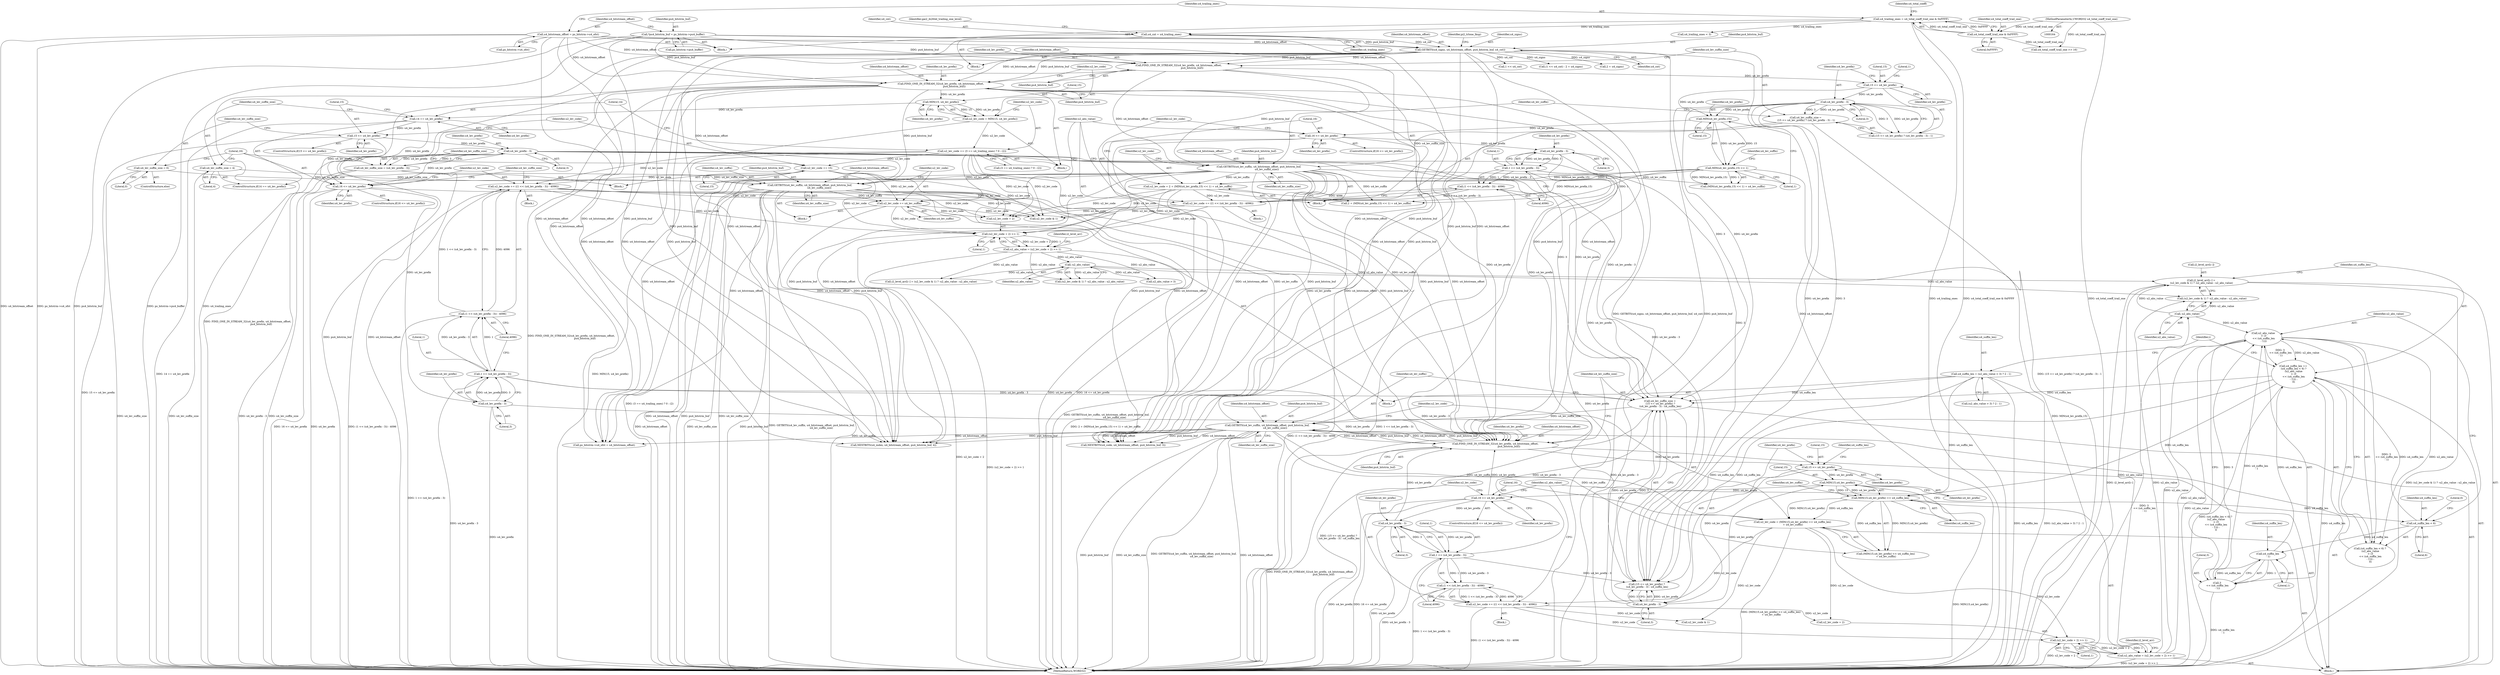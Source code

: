 digraph "0_Android_c57fc3703ae2e0d41b1f6580c50015937f2d23c1@array" {
"1000485" [label="(Call,i2_level_arr[i--] =\n (u2_lev_code & 1) ? -u2_abs_value : u2_abs_value)"];
"1000494" [label="(Call,-u2_abs_value)"];
"1000478" [label="(Call,u2_abs_value = (u2_lev_code + 2) >> 1)"];
"1000480" [label="(Call,(u2_lev_code + 2) >> 1)"];
"1000469" [label="(Call,u2_lev_code += ((1 << (u4_lev_prefix - 3)) - 4096))"];
"1000471" [label="(Call,(1 << (u4_lev_prefix - 3)) - 4096)"];
"1000472" [label="(Call,1 << (u4_lev_prefix - 3))"];
"1000474" [label="(Call,u4_lev_prefix - 3)"];
"1000465" [label="(Call,16 <= u4_lev_prefix)"];
"1000459" [label="(Call,MIN(15,u4_lev_prefix))"];
"1000446" [label="(Call,u4_lev_prefix - 3)"];
"1000443" [label="(Call,15 <= u4_lev_prefix)"];
"1000436" [label="(Call,FIND_ONE_IN_STREAM_32(u4_lev_prefix, u4_bitstream_offset,\n                                  pu4_bitstrm_buf))"];
"1000331" [label="(Call,u4_lev_prefix - 3)"];
"1000322" [label="(Call,16 <= u4_lev_prefix)"];
"1000316" [label="(Call,MIN(u4_lev_prefix,15))"];
"1000301" [label="(Call,u4_lev_prefix - 3)"];
"1000298" [label="(Call,15 <= u4_lev_prefix)"];
"1000291" [label="(Call,FIND_ONE_IN_STREAM_32(u4_lev_prefix, u4_bitstream_offset,\n                                  pu4_bitstrm_buf))"];
"1000178" [label="(Call,u4_bitstream_offset = ps_bitstrm->u4_ofst)"];
"1000248" [label="(Call,GETBITS(u4_signs, u4_bitstream_offset, pu4_bitstrm_buf, u4_cnt))"];
"1000172" [label="(Call,*pu4_bitstrm_buf = ps_bitstrm->pu4_buffer)"];
"1000243" [label="(Call,u4_cnt = u4_trailing_ones)"];
"1000184" [label="(Call,u4_trailing_ones = u4_total_coeff_trail_one & 0xFFFF)"];
"1000186" [label="(Call,u4_total_coeff_trail_one & 0xFFFF)"];
"1000166" [label="(MethodParameterIn,UWORD32 u4_total_coeff_trail_one)"];
"1000389" [label="(Call,u4_lev_prefix - 3)"];
"1000380" [label="(Call,16 <= u4_lev_prefix)"];
"1000363" [label="(Call,15 <= u4_lev_prefix)"];
"1000355" [label="(Call,14 == u4_lev_prefix)"];
"1000343" [label="(Call,MIN(15, u4_lev_prefix))"];
"1000337" [label="(Call,FIND_ONE_IN_STREAM_32(u4_lev_prefix, u4_bitstream_offset,\n                                  pu4_bitstrm_buf))"];
"1000372" [label="(Call,u4_lev_prefix - 3)"];
"1000396" [label="(Call,GETBITS(u4_lev_suffix, u4_bitstream_offset, pu4_bitstrm_buf,\n                        u4_lev_suffix_size))"];
"1000376" [label="(Call,u4_lev_suffix_size = 0)"];
"1000370" [label="(Call,u4_lev_suffix_size = (u4_lev_prefix - 3))"];
"1000358" [label="(Call,u4_lev_suffix_size = 4)"];
"1000305" [label="(Call,GETBITS(u4_lev_suffix, u4_bitstream_offset, pu4_bitstrm_buf,\n                    u4_lev_suffix_size))"];
"1000295" [label="(Call,u4_lev_suffix_size =\n (15 <= u4_lev_prefix) ? (u4_lev_prefix - 3) : 1)"];
"1000450" [label="(Call,GETBITS(u4_lev_suffix, u4_bitstream_offset, pu4_bitstrm_buf,\n                    u4_lev_suffix_size))"];
"1000440" [label="(Call,u4_lev_suffix_size =\n (15 <= u4_lev_prefix) ?\n (u4_lev_prefix - 3) : u4_suffix_len)"];
"1000329" [label="(Call,1 << (u4_lev_prefix - 3))"];
"1000387" [label="(Call,1 << (u4_lev_prefix - 3))"];
"1000497" [label="(Call,u4_suffix_len +=\n (u4_suffix_len < 6) ?\n (u2_abs_value\n > (3\n << (u4_suffix_len\n - 1))) :\n 0)"];
"1000503" [label="(Call,u2_abs_value\n > (3\n << (u4_suffix_len\n - 1)))"];
"1000505" [label="(Call,3\n << (u4_suffix_len\n - 1))"];
"1000507" [label="(Call,u4_suffix_len\n - 1)"];
"1000500" [label="(Call,u4_suffix_len < 6)"];
"1000458" [label="(Call,MIN(15,u4_lev_prefix) << u4_suffix_len)"];
"1000423" [label="(Call,u4_suffix_len = (u2_abs_value > 3) ? 2 : 1)"];
"1000455" [label="(Call,u2_lev_code = (MIN(15,u4_lev_prefix) << u4_suffix_len)\n + u4_lev_suffix)"];
"1000420" [label="(Call,-u2_abs_value)"];
"1000404" [label="(Call,u2_abs_value = (u2_lev_code + 2) >> 1)"];
"1000406" [label="(Call,(u2_lev_code + 2) >> 1)"];
"1000367" [label="(Call,u2_lev_code += 15)"];
"1000346" [label="(Call,u2_lev_code += (3 == u4_trailing_ones) ? 0 : (2))"];
"1000341" [label="(Call,u2_lev_code = MIN(15, u4_lev_prefix))"];
"1000326" [label="(Call,u2_lev_code += ((1 << (u4_lev_prefix - 3)) - 4096))"];
"1000328" [label="(Call,(1 << (u4_lev_prefix - 3)) - 4096)"];
"1000310" [label="(Call,u2_lev_code = 2 + (MIN(u4_lev_prefix,15) << 1) + u4_lev_suffix)"];
"1000315" [label="(Call,MIN(u4_lev_prefix,15) << 1)"];
"1000384" [label="(Call,u2_lev_code += ((1 << (u4_lev_prefix - 3)) - 4096))"];
"1000386" [label="(Call,(1 << (u4_lev_prefix - 3)) - 4096)"];
"1000401" [label="(Call,u2_lev_code += u4_lev_suffix)"];
"1000396" [label="(Call,GETBITS(u4_lev_suffix, u4_bitstream_offset, pu4_bitstrm_buf,\n                        u4_lev_suffix_size))"];
"1000465" [label="(Call,16 <= u4_lev_prefix)"];
"1000484" [label="(Literal,1)"];
"1000244" [label="(Identifier,u4_cnt)"];
"1000246" [label="(Identifier,gai2_ih264d_trailing_one_level)"];
"1000249" [label="(Identifier,u4_signs)"];
"1000296" [label="(Identifier,u4_lev_suffix_size)"];
"1000381" [label="(Literal,16)"];
"1000180" [label="(Call,ps_bitstrm->u4_ofst)"];
"1000449" [label="(Identifier,u4_suffix_len)"];
"1000354" [label="(ControlStructure,if(14 == u4_lev_prefix))"];
"1000334" [label="(Literal,4096)"];
"1000363" [label="(Call,15 <= u4_lev_prefix)"];
"1000468" [label="(Block,)"];
"1000452" [label="(Identifier,u4_bitstream_offset)"];
"1000314" [label="(Call,(MIN(u4_lev_prefix,15) << 1) + u4_lev_suffix)"];
"1000330" [label="(Literal,1)"];
"1000462" [label="(Identifier,u4_suffix_len)"];
"1000251" [label="(Identifier,pu4_bitstrm_buf)"];
"1000386" [label="(Call,(1 << (u4_lev_prefix - 3)) - 4096)"];
"1000472" [label="(Call,1 << (u4_lev_prefix - 3))"];
"1000300" [label="(Identifier,u4_lev_prefix)"];
"1000456" [label="(Identifier,u2_lev_code)"];
"1000447" [label="(Identifier,u4_lev_prefix)"];
"1000497" [label="(Call,u4_suffix_len +=\n (u4_suffix_len < 6) ?\n (u2_abs_value\n > (3\n << (u4_suffix_len\n - 1))) :\n 0)"];
"1000258" [label="(Call,1 << u4_cnt)"];
"1000478" [label="(Call,u2_abs_value = (u2_lev_code + 2) >> 1)"];
"1000317" [label="(Identifier,u4_lev_prefix)"];
"1000411" [label="(Call,i2_level_arr[i--] = (u2_lev_code & 1) ? -u2_abs_value : u2_abs_value)"];
"1000192" [label="(Call,u4_total_coeff_trail_one >> 16)"];
"1000257" [label="(Call,(1 << u4_cnt) - 2 + u4_signs)"];
"1000370" [label="(Call,u4_lev_suffix_size = (u4_lev_prefix - 3))"];
"1000471" [label="(Call,(1 << (u4_lev_prefix - 3)) - 4096)"];
"1000331" [label="(Call,u4_lev_prefix - 3)"];
"1000439" [label="(Identifier,pu4_bitstrm_buf)"];
"1000458" [label="(Call,MIN(15,u4_lev_prefix) << u4_suffix_len)"];
"1000378" [label="(Literal,0)"];
"1000297" [label="(Call,(15 <= u4_lev_prefix) ? (u4_lev_prefix - 3) : 1)"];
"1000394" [label="(Identifier,u4_lev_suffix_size)"];
"1000413" [label="(Identifier,i2_level_arr)"];
"1000340" [label="(Identifier,pu4_bitstrm_buf)"];
"1000342" [label="(Identifier,u2_lev_code)"];
"1000486" [label="(Call,i2_level_arr[i--])"];
"1000379" [label="(ControlStructure,if(16 <= u4_lev_prefix))"];
"1000364" [label="(Literal,15)"];
"1000345" [label="(Identifier,u4_lev_prefix)"];
"1000368" [label="(Identifier,u2_lev_code)"];
"1000318" [label="(Literal,15)"];
"1000328" [label="(Call,(1 << (u4_lev_prefix - 3)) - 4096)"];
"1000392" [label="(Literal,4096)"];
"1000166" [label="(MethodParameterIn,UWORD32 u4_total_coeff_trail_one)"];
"1000455" [label="(Call,u2_lev_code = (MIN(15,u4_lev_prefix) << u4_suffix_len)\n + u4_lev_suffix)"];
"1000302" [label="(Identifier,u4_lev_prefix)"];
"1000477" [label="(Literal,4096)"];
"1000502" [label="(Literal,6)"];
"1000385" [label="(Identifier,u2_lev_code)"];
"1000400" [label="(Identifier,u4_lev_suffix_size)"];
"1000424" [label="(Identifier,u4_suffix_len)"];
"1000391" [label="(Literal,3)"];
"1000344" [label="(Literal,15)"];
"1000320" [label="(Identifier,u4_lev_suffix)"];
"1000445" [label="(Identifier,u4_lev_prefix)"];
"1000510" [label="(Literal,0)"];
"1000417" [label="(Call,u2_lev_code & 1)"];
"1000405" [label="(Identifier,u2_abs_value)"];
"1000375" [label="(ControlStructure,else)"];
"1000261" [label="(Call,2 + u4_signs)"];
"1000325" [label="(Block,)"];
"1000312" [label="(Call,2 + (MIN(u4_lev_prefix,15) << 1) + u4_lev_suffix)"];
"1000346" [label="(Call,u2_lev_code += (3 == u4_trailing_ones) ? 0 : (2))"];
"1000491" [label="(Call,u2_lev_code & 1)"];
"1000520" [label="(Call,NEXTBITS(u4_index, u4_bitstream_offset, pu4_bitstrm_buf, 4))"];
"1000500" [label="(Call,u4_suffix_len < 6)"];
"1000469" [label="(Call,u2_lev_code += ((1 << (u4_lev_prefix - 3)) - 4096))"];
"1000240" [label="(Block,)"];
"1000185" [label="(Identifier,u4_trailing_ones)"];
"1000475" [label="(Identifier,u4_lev_prefix)"];
"1000252" [label="(Identifier,u4_cnt)"];
"1000442" [label="(Call,(15 <= u4_lev_prefix) ?\n (u4_lev_prefix - 3) : u4_suffix_len)"];
"1000366" [label="(Block,)"];
"1000298" [label="(Call,15 <= u4_lev_prefix)"];
"1000376" [label="(Call,u4_lev_suffix_size = 0)"];
"1000470" [label="(Identifier,u2_lev_code)"];
"1000305" [label="(Call,GETBITS(u4_lev_suffix, u4_bitstream_offset, pu4_bitstrm_buf,\n                    u4_lev_suffix_size))"];
"1000473" [label="(Literal,1)"];
"1000450" [label="(Call,GETBITS(u4_lev_suffix, u4_bitstream_offset, pu4_bitstrm_buf,\n                    u4_lev_suffix_size))"];
"1000324" [label="(Identifier,u4_lev_prefix)"];
"1000582" [label="(Call,NEXTBITS(u4_code, u4_bitstream_offset, pu4_bitstrm_buf, 3))"];
"1000303" [label="(Literal,3)"];
"1000341" [label="(Call,u2_lev_code = MIN(15, u4_lev_prefix))"];
"1000463" [label="(Identifier,u4_lev_suffix)"];
"1000295" [label="(Call,u4_lev_suffix_size =\n (15 <= u4_lev_prefix) ? (u4_lev_prefix - 3) : 1)"];
"1000191" [label="(Identifier,u4_total_coeff)"];
"1000474" [label="(Call,u4_lev_prefix - 3)"];
"1000460" [label="(Literal,15)"];
"1000188" [label="(Literal,0xFFFF)"];
"1000279" [label="(Block,)"];
"1000250" [label="(Identifier,u4_bitstream_offset)"];
"1000459" [label="(Call,MIN(15,u4_lev_prefix))"];
"1000499" [label="(Call,(u4_suffix_len < 6) ?\n (u2_abs_value\n > (3\n << (u4_suffix_len\n - 1))) :\n 0)"];
"1000507" [label="(Call,u4_suffix_len\n - 1)"];
"1000501" [label="(Identifier,u4_suffix_len)"];
"1000682" [label="(Call,ps_bitstrm->u4_ofst = u4_bitstream_offset)"];
"1000416" [label="(Call,(u2_lev_code & 1) ? -u2_abs_value : u2_abs_value)"];
"1000503" [label="(Call,u2_abs_value\n > (3\n << (u4_suffix_len\n - 1)))"];
"1000426" [label="(Call,u2_abs_value > 3)"];
"1000337" [label="(Call,FIND_ONE_IN_STREAM_32(u4_lev_prefix, u4_bitstream_offset,\n                                  pu4_bitstrm_buf))"];
"1000327" [label="(Identifier,u2_lev_code)"];
"1000438" [label="(Identifier,u4_bitstream_offset)"];
"1000365" [label="(Identifier,u4_lev_prefix)"];
"1000336" [label="(Block,)"];
"1000362" [label="(ControlStructure,if(15 <= u4_lev_prefix))"];
"1000373" [label="(Identifier,u4_lev_prefix)"];
"1000457" [label="(Call,(MIN(15,u4_lev_prefix) << u4_suffix_len)\n + u4_lev_suffix)"];
"1000323" [label="(Literal,16)"];
"1000315" [label="(Call,MIN(u4_lev_prefix,15) << 1)"];
"1000443" [label="(Call,15 <= u4_lev_prefix)"];
"1000504" [label="(Identifier,u2_abs_value)"];
"1000387" [label="(Call,1 << (u4_lev_prefix - 3))"];
"1000173" [label="(Identifier,pu4_bitstrm_buf)"];
"1000466" [label="(Literal,16)"];
"1000395" [label="(Block,)"];
"1000374" [label="(Literal,3)"];
"1000308" [label="(Identifier,pu4_bitstrm_buf)"];
"1000464" [label="(ControlStructure,if(16 <= u4_lev_prefix))"];
"1000421" [label="(Identifier,u2_abs_value)"];
"1000254" [label="(Identifier,pi2_trlone_lkup)"];
"1000311" [label="(Identifier,u2_lev_code)"];
"1000397" [label="(Identifier,u4_lev_suffix)"];
"1000347" [label="(Identifier,u2_lev_code)"];
"1000383" [label="(Block,)"];
"1000357" [label="(Identifier,u4_lev_prefix)"];
"1000356" [label="(Literal,14)"];
"1000310" [label="(Call,u2_lev_code = 2 + (MIN(u4_lev_prefix,15) << 1) + u4_lev_suffix)"];
"1000382" [label="(Identifier,u4_lev_prefix)"];
"1000494" [label="(Call,-u2_abs_value)"];
"1000498" [label="(Identifier,u4_suffix_len)"];
"1000495" [label="(Identifier,u2_abs_value)"];
"1000287" [label="(Call,u4_trailing_ones < 3)"];
"1000309" [label="(Identifier,u4_lev_suffix_size)"];
"1000339" [label="(Identifier,u4_bitstream_offset)"];
"1000425" [label="(Call,(u2_abs_value > 3) ? 2 : 1)"];
"1000371" [label="(Identifier,u4_lev_suffix_size)"];
"1000407" [label="(Call,u2_lev_code + 2)"];
"1000367" [label="(Call,u2_lev_code += 15)"];
"1000187" [label="(Identifier,u4_total_coeff_trail_one)"];
"1000326" [label="(Call,u2_lev_code += ((1 << (u4_lev_prefix - 3)) - 4096))"];
"1000479" [label="(Identifier,u2_abs_value)"];
"1000433" [label="(Identifier,i)"];
"1000333" [label="(Literal,3)"];
"1000304" [label="(Literal,1)"];
"1000437" [label="(Identifier,u4_lev_prefix)"];
"1000329" [label="(Call,1 << (u4_lev_prefix - 3))"];
"1000248" [label="(Call,GETBITS(u4_signs, u4_bitstream_offset, pu4_bitstrm_buf, u4_cnt))"];
"1000360" [label="(Literal,4)"];
"1000509" [label="(Literal,1)"];
"1000307" [label="(Identifier,u4_bitstream_offset)"];
"1000390" [label="(Identifier,u4_lev_prefix)"];
"1000487" [label="(Identifier,i2_level_arr)"];
"1000403" [label="(Identifier,u4_lev_suffix)"];
"1000380" [label="(Call,16 <= u4_lev_prefix)"];
"1000454" [label="(Identifier,u4_lev_suffix_size)"];
"1000243" [label="(Call,u4_cnt = u4_trailing_ones)"];
"1000338" [label="(Identifier,u4_lev_prefix)"];
"1000476" [label="(Literal,3)"];
"1000490" [label="(Call,(u2_lev_code & 1) ? -u2_abs_value : u2_abs_value)"];
"1000299" [label="(Literal,15)"];
"1000291" [label="(Call,FIND_ONE_IN_STREAM_32(u4_lev_prefix, u4_bitstream_offset,\n                                  pu4_bitstrm_buf))"];
"1000451" [label="(Identifier,u4_lev_suffix)"];
"1000506" [label="(Literal,3)"];
"1000399" [label="(Identifier,pu4_bitstrm_buf)"];
"1000446" [label="(Call,u4_lev_prefix - 3)"];
"1000372" [label="(Call,u4_lev_prefix - 3)"];
"1000480" [label="(Call,(u2_lev_code + 2) >> 1)"];
"1000384" [label="(Call,u2_lev_code += ((1 << (u4_lev_prefix - 3)) - 4096))"];
"1000369" [label="(Literal,15)"];
"1000321" [label="(ControlStructure,if(16 <= u4_lev_prefix))"];
"1000404" [label="(Call,u2_abs_value = (u2_lev_code + 2) >> 1)"];
"1000294" [label="(Identifier,pu4_bitstrm_buf)"];
"1000168" [label="(Block,)"];
"1000316" [label="(Call,MIN(u4_lev_prefix,15))"];
"1000348" [label="(Call,(3 == u4_trailing_ones) ? 0 : (2))"];
"1000436" [label="(Call,FIND_ONE_IN_STREAM_32(u4_lev_prefix, u4_bitstream_offset,\n                                  pu4_bitstrm_buf))"];
"1000186" [label="(Call,u4_total_coeff_trail_one & 0xFFFF)"];
"1000319" [label="(Literal,1)"];
"1000332" [label="(Identifier,u4_lev_prefix)"];
"1000359" [label="(Identifier,u4_lev_suffix_size)"];
"1000301" [label="(Call,u4_lev_prefix - 3)"];
"1000508" [label="(Identifier,u4_suffix_len)"];
"1000440" [label="(Call,u4_lev_suffix_size =\n (15 <= u4_lev_prefix) ?\n (u4_lev_prefix - 3) : u4_suffix_len)"];
"1000467" [label="(Identifier,u4_lev_prefix)"];
"1000358" [label="(Call,u4_lev_suffix_size = 4)"];
"1000174" [label="(Call,ps_bitstrm->pu4_buffer)"];
"1000355" [label="(Call,14 == u4_lev_prefix)"];
"1000377" [label="(Identifier,u4_lev_suffix_size)"];
"1000406" [label="(Call,(u2_lev_code + 2) >> 1)"];
"1000290" [label="(Block,)"];
"1000485" [label="(Call,i2_level_arr[i--] =\n (u2_lev_code & 1) ? -u2_abs_value : u2_abs_value)"];
"1000401" [label="(Call,u2_lev_code += u4_lev_suffix)"];
"1000184" [label="(Call,u4_trailing_ones = u4_total_coeff_trail_one & 0xFFFF)"];
"1000689" [label="(MethodReturn,WORD32)"];
"1000448" [label="(Literal,3)"];
"1000423" [label="(Call,u4_suffix_len = (u2_abs_value > 3) ? 2 : 1)"];
"1000292" [label="(Identifier,u4_lev_prefix)"];
"1000398" [label="(Identifier,u4_bitstream_offset)"];
"1000178" [label="(Call,u4_bitstream_offset = ps_bitstrm->u4_ofst)"];
"1000306" [label="(Identifier,u4_lev_suffix)"];
"1000461" [label="(Identifier,u4_lev_prefix)"];
"1000420" [label="(Call,-u2_abs_value)"];
"1000453" [label="(Identifier,pu4_bitstrm_buf)"];
"1000322" [label="(Call,16 <= u4_lev_prefix)"];
"1000505" [label="(Call,3\n << (u4_suffix_len\n - 1))"];
"1000444" [label="(Literal,15)"];
"1000388" [label="(Literal,1)"];
"1000410" [label="(Literal,1)"];
"1000389" [label="(Call,u4_lev_prefix - 3)"];
"1000245" [label="(Identifier,u4_trailing_ones)"];
"1000343" [label="(Call,MIN(15, u4_lev_prefix))"];
"1000402" [label="(Identifier,u2_lev_code)"];
"1000435" [label="(Block,)"];
"1000179" [label="(Identifier,u4_bitstream_offset)"];
"1000481" [label="(Call,u2_lev_code + 2)"];
"1000172" [label="(Call,*pu4_bitstrm_buf = ps_bitstrm->pu4_buffer)"];
"1000293" [label="(Identifier,u4_bitstream_offset)"];
"1000441" [label="(Identifier,u4_lev_suffix_size)"];
"1000485" -> "1000435"  [label="AST: "];
"1000485" -> "1000490"  [label="CFG: "];
"1000486" -> "1000485"  [label="AST: "];
"1000490" -> "1000485"  [label="AST: "];
"1000498" -> "1000485"  [label="CFG: "];
"1000485" -> "1000689"  [label="DDG: i2_level_arr[i--]"];
"1000485" -> "1000689"  [label="DDG: (u2_lev_code & 1) ? -u2_abs_value : u2_abs_value"];
"1000494" -> "1000485"  [label="DDG: u2_abs_value"];
"1000420" -> "1000485"  [label="DDG: u2_abs_value"];
"1000478" -> "1000485"  [label="DDG: u2_abs_value"];
"1000494" -> "1000490"  [label="AST: "];
"1000494" -> "1000495"  [label="CFG: "];
"1000495" -> "1000494"  [label="AST: "];
"1000490" -> "1000494"  [label="CFG: "];
"1000494" -> "1000490"  [label="DDG: u2_abs_value"];
"1000478" -> "1000494"  [label="DDG: u2_abs_value"];
"1000494" -> "1000503"  [label="DDG: u2_abs_value"];
"1000478" -> "1000435"  [label="AST: "];
"1000478" -> "1000480"  [label="CFG: "];
"1000479" -> "1000478"  [label="AST: "];
"1000480" -> "1000478"  [label="AST: "];
"1000487" -> "1000478"  [label="CFG: "];
"1000478" -> "1000689"  [label="DDG: (u2_lev_code + 2) >> 1"];
"1000480" -> "1000478"  [label="DDG: u2_lev_code + 2"];
"1000480" -> "1000478"  [label="DDG: 1"];
"1000478" -> "1000490"  [label="DDG: u2_abs_value"];
"1000478" -> "1000503"  [label="DDG: u2_abs_value"];
"1000480" -> "1000484"  [label="CFG: "];
"1000481" -> "1000480"  [label="AST: "];
"1000484" -> "1000480"  [label="AST: "];
"1000480" -> "1000689"  [label="DDG: u2_lev_code + 2"];
"1000469" -> "1000480"  [label="DDG: u2_lev_code"];
"1000455" -> "1000480"  [label="DDG: u2_lev_code"];
"1000469" -> "1000468"  [label="AST: "];
"1000469" -> "1000471"  [label="CFG: "];
"1000470" -> "1000469"  [label="AST: "];
"1000471" -> "1000469"  [label="AST: "];
"1000479" -> "1000469"  [label="CFG: "];
"1000469" -> "1000689"  [label="DDG: (1 << (u4_lev_prefix - 3)) - 4096"];
"1000471" -> "1000469"  [label="DDG: 1 << (u4_lev_prefix - 3)"];
"1000471" -> "1000469"  [label="DDG: 4096"];
"1000455" -> "1000469"  [label="DDG: u2_lev_code"];
"1000469" -> "1000481"  [label="DDG: u2_lev_code"];
"1000469" -> "1000491"  [label="DDG: u2_lev_code"];
"1000471" -> "1000477"  [label="CFG: "];
"1000472" -> "1000471"  [label="AST: "];
"1000477" -> "1000471"  [label="AST: "];
"1000471" -> "1000689"  [label="DDG: 1 << (u4_lev_prefix - 3)"];
"1000472" -> "1000471"  [label="DDG: 1"];
"1000472" -> "1000471"  [label="DDG: u4_lev_prefix - 3"];
"1000472" -> "1000474"  [label="CFG: "];
"1000473" -> "1000472"  [label="AST: "];
"1000474" -> "1000472"  [label="AST: "];
"1000477" -> "1000472"  [label="CFG: "];
"1000472" -> "1000689"  [label="DDG: u4_lev_prefix - 3"];
"1000472" -> "1000440"  [label="DDG: u4_lev_prefix - 3"];
"1000472" -> "1000442"  [label="DDG: u4_lev_prefix - 3"];
"1000474" -> "1000472"  [label="DDG: u4_lev_prefix"];
"1000474" -> "1000472"  [label="DDG: 3"];
"1000474" -> "1000476"  [label="CFG: "];
"1000475" -> "1000474"  [label="AST: "];
"1000476" -> "1000474"  [label="AST: "];
"1000474" -> "1000689"  [label="DDG: u4_lev_prefix"];
"1000474" -> "1000436"  [label="DDG: u4_lev_prefix"];
"1000465" -> "1000474"  [label="DDG: u4_lev_prefix"];
"1000465" -> "1000464"  [label="AST: "];
"1000465" -> "1000467"  [label="CFG: "];
"1000466" -> "1000465"  [label="AST: "];
"1000467" -> "1000465"  [label="AST: "];
"1000470" -> "1000465"  [label="CFG: "];
"1000479" -> "1000465"  [label="CFG: "];
"1000465" -> "1000689"  [label="DDG: 16 <= u4_lev_prefix"];
"1000465" -> "1000689"  [label="DDG: u4_lev_prefix"];
"1000465" -> "1000436"  [label="DDG: u4_lev_prefix"];
"1000459" -> "1000465"  [label="DDG: u4_lev_prefix"];
"1000459" -> "1000458"  [label="AST: "];
"1000459" -> "1000461"  [label="CFG: "];
"1000460" -> "1000459"  [label="AST: "];
"1000461" -> "1000459"  [label="AST: "];
"1000462" -> "1000459"  [label="CFG: "];
"1000459" -> "1000458"  [label="DDG: 15"];
"1000459" -> "1000458"  [label="DDG: u4_lev_prefix"];
"1000446" -> "1000459"  [label="DDG: u4_lev_prefix"];
"1000443" -> "1000459"  [label="DDG: u4_lev_prefix"];
"1000446" -> "1000442"  [label="AST: "];
"1000446" -> "1000448"  [label="CFG: "];
"1000447" -> "1000446"  [label="AST: "];
"1000448" -> "1000446"  [label="AST: "];
"1000442" -> "1000446"  [label="CFG: "];
"1000446" -> "1000440"  [label="DDG: u4_lev_prefix"];
"1000446" -> "1000440"  [label="DDG: 3"];
"1000446" -> "1000442"  [label="DDG: u4_lev_prefix"];
"1000446" -> "1000442"  [label="DDG: 3"];
"1000443" -> "1000446"  [label="DDG: u4_lev_prefix"];
"1000443" -> "1000442"  [label="AST: "];
"1000443" -> "1000445"  [label="CFG: "];
"1000444" -> "1000443"  [label="AST: "];
"1000445" -> "1000443"  [label="AST: "];
"1000447" -> "1000443"  [label="CFG: "];
"1000449" -> "1000443"  [label="CFG: "];
"1000436" -> "1000443"  [label="DDG: u4_lev_prefix"];
"1000436" -> "1000435"  [label="AST: "];
"1000436" -> "1000439"  [label="CFG: "];
"1000437" -> "1000436"  [label="AST: "];
"1000438" -> "1000436"  [label="AST: "];
"1000439" -> "1000436"  [label="AST: "];
"1000441" -> "1000436"  [label="CFG: "];
"1000436" -> "1000689"  [label="DDG: FIND_ONE_IN_STREAM_32(u4_lev_prefix, u4_bitstream_offset,\n                                  pu4_bitstrm_buf)"];
"1000331" -> "1000436"  [label="DDG: u4_lev_prefix"];
"1000322" -> "1000436"  [label="DDG: u4_lev_prefix"];
"1000389" -> "1000436"  [label="DDG: u4_lev_prefix"];
"1000380" -> "1000436"  [label="DDG: u4_lev_prefix"];
"1000337" -> "1000436"  [label="DDG: u4_bitstream_offset"];
"1000337" -> "1000436"  [label="DDG: pu4_bitstrm_buf"];
"1000396" -> "1000436"  [label="DDG: u4_bitstream_offset"];
"1000396" -> "1000436"  [label="DDG: pu4_bitstrm_buf"];
"1000305" -> "1000436"  [label="DDG: u4_bitstream_offset"];
"1000305" -> "1000436"  [label="DDG: pu4_bitstrm_buf"];
"1000450" -> "1000436"  [label="DDG: u4_bitstream_offset"];
"1000450" -> "1000436"  [label="DDG: pu4_bitstrm_buf"];
"1000436" -> "1000450"  [label="DDG: u4_bitstream_offset"];
"1000436" -> "1000450"  [label="DDG: pu4_bitstrm_buf"];
"1000331" -> "1000329"  [label="AST: "];
"1000331" -> "1000333"  [label="CFG: "];
"1000332" -> "1000331"  [label="AST: "];
"1000333" -> "1000331"  [label="AST: "];
"1000329" -> "1000331"  [label="CFG: "];
"1000331" -> "1000689"  [label="DDG: u4_lev_prefix"];
"1000331" -> "1000329"  [label="DDG: u4_lev_prefix"];
"1000331" -> "1000329"  [label="DDG: 3"];
"1000322" -> "1000331"  [label="DDG: u4_lev_prefix"];
"1000322" -> "1000321"  [label="AST: "];
"1000322" -> "1000324"  [label="CFG: "];
"1000323" -> "1000322"  [label="AST: "];
"1000324" -> "1000322"  [label="AST: "];
"1000327" -> "1000322"  [label="CFG: "];
"1000405" -> "1000322"  [label="CFG: "];
"1000322" -> "1000689"  [label="DDG: u4_lev_prefix"];
"1000322" -> "1000689"  [label="DDG: 16 <= u4_lev_prefix"];
"1000316" -> "1000322"  [label="DDG: u4_lev_prefix"];
"1000316" -> "1000315"  [label="AST: "];
"1000316" -> "1000318"  [label="CFG: "];
"1000317" -> "1000316"  [label="AST: "];
"1000318" -> "1000316"  [label="AST: "];
"1000319" -> "1000316"  [label="CFG: "];
"1000316" -> "1000315"  [label="DDG: u4_lev_prefix"];
"1000316" -> "1000315"  [label="DDG: 15"];
"1000301" -> "1000316"  [label="DDG: u4_lev_prefix"];
"1000298" -> "1000316"  [label="DDG: u4_lev_prefix"];
"1000301" -> "1000297"  [label="AST: "];
"1000301" -> "1000303"  [label="CFG: "];
"1000302" -> "1000301"  [label="AST: "];
"1000303" -> "1000301"  [label="AST: "];
"1000297" -> "1000301"  [label="CFG: "];
"1000301" -> "1000295"  [label="DDG: u4_lev_prefix"];
"1000301" -> "1000295"  [label="DDG: 3"];
"1000301" -> "1000297"  [label="DDG: u4_lev_prefix"];
"1000301" -> "1000297"  [label="DDG: 3"];
"1000298" -> "1000301"  [label="DDG: u4_lev_prefix"];
"1000301" -> "1000440"  [label="DDG: u4_lev_prefix"];
"1000301" -> "1000440"  [label="DDG: 3"];
"1000301" -> "1000442"  [label="DDG: u4_lev_prefix"];
"1000301" -> "1000442"  [label="DDG: 3"];
"1000298" -> "1000297"  [label="AST: "];
"1000298" -> "1000300"  [label="CFG: "];
"1000299" -> "1000298"  [label="AST: "];
"1000300" -> "1000298"  [label="AST: "];
"1000302" -> "1000298"  [label="CFG: "];
"1000304" -> "1000298"  [label="CFG: "];
"1000291" -> "1000298"  [label="DDG: u4_lev_prefix"];
"1000291" -> "1000290"  [label="AST: "];
"1000291" -> "1000294"  [label="CFG: "];
"1000292" -> "1000291"  [label="AST: "];
"1000293" -> "1000291"  [label="AST: "];
"1000294" -> "1000291"  [label="AST: "];
"1000296" -> "1000291"  [label="CFG: "];
"1000291" -> "1000689"  [label="DDG: FIND_ONE_IN_STREAM_32(u4_lev_prefix, u4_bitstream_offset,\n                                  pu4_bitstrm_buf)"];
"1000178" -> "1000291"  [label="DDG: u4_bitstream_offset"];
"1000248" -> "1000291"  [label="DDG: u4_bitstream_offset"];
"1000248" -> "1000291"  [label="DDG: pu4_bitstrm_buf"];
"1000172" -> "1000291"  [label="DDG: pu4_bitstrm_buf"];
"1000291" -> "1000305"  [label="DDG: u4_bitstream_offset"];
"1000291" -> "1000305"  [label="DDG: pu4_bitstrm_buf"];
"1000178" -> "1000168"  [label="AST: "];
"1000178" -> "1000180"  [label="CFG: "];
"1000179" -> "1000178"  [label="AST: "];
"1000180" -> "1000178"  [label="AST: "];
"1000185" -> "1000178"  [label="CFG: "];
"1000178" -> "1000689"  [label="DDG: u4_bitstream_offset"];
"1000178" -> "1000689"  [label="DDG: ps_bitstrm->u4_ofst"];
"1000178" -> "1000248"  [label="DDG: u4_bitstream_offset"];
"1000178" -> "1000337"  [label="DDG: u4_bitstream_offset"];
"1000178" -> "1000520"  [label="DDG: u4_bitstream_offset"];
"1000178" -> "1000582"  [label="DDG: u4_bitstream_offset"];
"1000178" -> "1000682"  [label="DDG: u4_bitstream_offset"];
"1000248" -> "1000240"  [label="AST: "];
"1000248" -> "1000252"  [label="CFG: "];
"1000249" -> "1000248"  [label="AST: "];
"1000250" -> "1000248"  [label="AST: "];
"1000251" -> "1000248"  [label="AST: "];
"1000252" -> "1000248"  [label="AST: "];
"1000254" -> "1000248"  [label="CFG: "];
"1000248" -> "1000689"  [label="DDG: GETBITS(u4_signs, u4_bitstream_offset, pu4_bitstrm_buf, u4_cnt)"];
"1000248" -> "1000689"  [label="DDG: pu4_bitstrm_buf"];
"1000248" -> "1000689"  [label="DDG: u4_bitstream_offset"];
"1000172" -> "1000248"  [label="DDG: pu4_bitstrm_buf"];
"1000243" -> "1000248"  [label="DDG: u4_cnt"];
"1000248" -> "1000258"  [label="DDG: u4_cnt"];
"1000248" -> "1000257"  [label="DDG: u4_signs"];
"1000248" -> "1000261"  [label="DDG: u4_signs"];
"1000248" -> "1000337"  [label="DDG: u4_bitstream_offset"];
"1000248" -> "1000337"  [label="DDG: pu4_bitstrm_buf"];
"1000248" -> "1000520"  [label="DDG: u4_bitstream_offset"];
"1000248" -> "1000520"  [label="DDG: pu4_bitstrm_buf"];
"1000248" -> "1000582"  [label="DDG: u4_bitstream_offset"];
"1000248" -> "1000582"  [label="DDG: pu4_bitstrm_buf"];
"1000248" -> "1000682"  [label="DDG: u4_bitstream_offset"];
"1000172" -> "1000168"  [label="AST: "];
"1000172" -> "1000174"  [label="CFG: "];
"1000173" -> "1000172"  [label="AST: "];
"1000174" -> "1000172"  [label="AST: "];
"1000179" -> "1000172"  [label="CFG: "];
"1000172" -> "1000689"  [label="DDG: pu4_bitstrm_buf"];
"1000172" -> "1000689"  [label="DDG: ps_bitstrm->pu4_buffer"];
"1000172" -> "1000337"  [label="DDG: pu4_bitstrm_buf"];
"1000172" -> "1000520"  [label="DDG: pu4_bitstrm_buf"];
"1000172" -> "1000582"  [label="DDG: pu4_bitstrm_buf"];
"1000243" -> "1000240"  [label="AST: "];
"1000243" -> "1000245"  [label="CFG: "];
"1000244" -> "1000243"  [label="AST: "];
"1000245" -> "1000243"  [label="AST: "];
"1000246" -> "1000243"  [label="CFG: "];
"1000243" -> "1000689"  [label="DDG: u4_trailing_ones"];
"1000184" -> "1000243"  [label="DDG: u4_trailing_ones"];
"1000184" -> "1000168"  [label="AST: "];
"1000184" -> "1000186"  [label="CFG: "];
"1000185" -> "1000184"  [label="AST: "];
"1000186" -> "1000184"  [label="AST: "];
"1000191" -> "1000184"  [label="CFG: "];
"1000184" -> "1000689"  [label="DDG: u4_total_coeff_trail_one & 0xFFFF"];
"1000184" -> "1000689"  [label="DDG: u4_trailing_ones"];
"1000186" -> "1000184"  [label="DDG: u4_total_coeff_trail_one"];
"1000186" -> "1000184"  [label="DDG: 0xFFFF"];
"1000184" -> "1000287"  [label="DDG: u4_trailing_ones"];
"1000186" -> "1000188"  [label="CFG: "];
"1000187" -> "1000186"  [label="AST: "];
"1000188" -> "1000186"  [label="AST: "];
"1000166" -> "1000186"  [label="DDG: u4_total_coeff_trail_one"];
"1000186" -> "1000192"  [label="DDG: u4_total_coeff_trail_one"];
"1000166" -> "1000164"  [label="AST: "];
"1000166" -> "1000689"  [label="DDG: u4_total_coeff_trail_one"];
"1000166" -> "1000192"  [label="DDG: u4_total_coeff_trail_one"];
"1000389" -> "1000387"  [label="AST: "];
"1000389" -> "1000391"  [label="CFG: "];
"1000390" -> "1000389"  [label="AST: "];
"1000391" -> "1000389"  [label="AST: "];
"1000387" -> "1000389"  [label="CFG: "];
"1000389" -> "1000689"  [label="DDG: u4_lev_prefix"];
"1000389" -> "1000387"  [label="DDG: u4_lev_prefix"];
"1000389" -> "1000387"  [label="DDG: 3"];
"1000380" -> "1000389"  [label="DDG: u4_lev_prefix"];
"1000380" -> "1000379"  [label="AST: "];
"1000380" -> "1000382"  [label="CFG: "];
"1000381" -> "1000380"  [label="AST: "];
"1000382" -> "1000380"  [label="AST: "];
"1000385" -> "1000380"  [label="CFG: "];
"1000394" -> "1000380"  [label="CFG: "];
"1000380" -> "1000689"  [label="DDG: 16 <= u4_lev_prefix"];
"1000380" -> "1000689"  [label="DDG: u4_lev_prefix"];
"1000363" -> "1000380"  [label="DDG: u4_lev_prefix"];
"1000355" -> "1000380"  [label="DDG: u4_lev_prefix"];
"1000372" -> "1000380"  [label="DDG: u4_lev_prefix"];
"1000363" -> "1000362"  [label="AST: "];
"1000363" -> "1000365"  [label="CFG: "];
"1000364" -> "1000363"  [label="AST: "];
"1000365" -> "1000363"  [label="AST: "];
"1000368" -> "1000363"  [label="CFG: "];
"1000377" -> "1000363"  [label="CFG: "];
"1000363" -> "1000689"  [label="DDG: 15 <= u4_lev_prefix"];
"1000355" -> "1000363"  [label="DDG: u4_lev_prefix"];
"1000363" -> "1000372"  [label="DDG: u4_lev_prefix"];
"1000355" -> "1000354"  [label="AST: "];
"1000355" -> "1000357"  [label="CFG: "];
"1000356" -> "1000355"  [label="AST: "];
"1000357" -> "1000355"  [label="AST: "];
"1000359" -> "1000355"  [label="CFG: "];
"1000364" -> "1000355"  [label="CFG: "];
"1000355" -> "1000689"  [label="DDG: 14 == u4_lev_prefix"];
"1000343" -> "1000355"  [label="DDG: u4_lev_prefix"];
"1000343" -> "1000341"  [label="AST: "];
"1000343" -> "1000345"  [label="CFG: "];
"1000344" -> "1000343"  [label="AST: "];
"1000345" -> "1000343"  [label="AST: "];
"1000341" -> "1000343"  [label="CFG: "];
"1000343" -> "1000341"  [label="DDG: 15"];
"1000343" -> "1000341"  [label="DDG: u4_lev_prefix"];
"1000337" -> "1000343"  [label="DDG: u4_lev_prefix"];
"1000337" -> "1000336"  [label="AST: "];
"1000337" -> "1000340"  [label="CFG: "];
"1000338" -> "1000337"  [label="AST: "];
"1000339" -> "1000337"  [label="AST: "];
"1000340" -> "1000337"  [label="AST: "];
"1000342" -> "1000337"  [label="CFG: "];
"1000337" -> "1000689"  [label="DDG: u4_bitstream_offset"];
"1000337" -> "1000689"  [label="DDG: pu4_bitstrm_buf"];
"1000337" -> "1000689"  [label="DDG: FIND_ONE_IN_STREAM_32(u4_lev_prefix, u4_bitstream_offset,\n                                  pu4_bitstrm_buf)"];
"1000337" -> "1000396"  [label="DDG: u4_bitstream_offset"];
"1000337" -> "1000396"  [label="DDG: pu4_bitstrm_buf"];
"1000337" -> "1000520"  [label="DDG: u4_bitstream_offset"];
"1000337" -> "1000520"  [label="DDG: pu4_bitstrm_buf"];
"1000337" -> "1000582"  [label="DDG: u4_bitstream_offset"];
"1000337" -> "1000582"  [label="DDG: pu4_bitstrm_buf"];
"1000337" -> "1000682"  [label="DDG: u4_bitstream_offset"];
"1000372" -> "1000370"  [label="AST: "];
"1000372" -> "1000374"  [label="CFG: "];
"1000373" -> "1000372"  [label="AST: "];
"1000374" -> "1000372"  [label="AST: "];
"1000370" -> "1000372"  [label="CFG: "];
"1000372" -> "1000370"  [label="DDG: u4_lev_prefix"];
"1000372" -> "1000370"  [label="DDG: 3"];
"1000372" -> "1000440"  [label="DDG: u4_lev_prefix"];
"1000372" -> "1000440"  [label="DDG: 3"];
"1000372" -> "1000442"  [label="DDG: u4_lev_prefix"];
"1000372" -> "1000442"  [label="DDG: 3"];
"1000396" -> "1000395"  [label="AST: "];
"1000396" -> "1000400"  [label="CFG: "];
"1000397" -> "1000396"  [label="AST: "];
"1000398" -> "1000396"  [label="AST: "];
"1000399" -> "1000396"  [label="AST: "];
"1000400" -> "1000396"  [label="AST: "];
"1000402" -> "1000396"  [label="CFG: "];
"1000396" -> "1000689"  [label="DDG: GETBITS(u4_lev_suffix, u4_bitstream_offset, pu4_bitstrm_buf,\n                        u4_lev_suffix_size)"];
"1000396" -> "1000689"  [label="DDG: u4_bitstream_offset"];
"1000396" -> "1000689"  [label="DDG: u4_lev_suffix_size"];
"1000396" -> "1000689"  [label="DDG: pu4_bitstrm_buf"];
"1000376" -> "1000396"  [label="DDG: u4_lev_suffix_size"];
"1000370" -> "1000396"  [label="DDG: u4_lev_suffix_size"];
"1000358" -> "1000396"  [label="DDG: u4_lev_suffix_size"];
"1000396" -> "1000401"  [label="DDG: u4_lev_suffix"];
"1000396" -> "1000450"  [label="DDG: u4_lev_suffix"];
"1000396" -> "1000520"  [label="DDG: u4_bitstream_offset"];
"1000396" -> "1000520"  [label="DDG: pu4_bitstrm_buf"];
"1000396" -> "1000582"  [label="DDG: u4_bitstream_offset"];
"1000396" -> "1000582"  [label="DDG: pu4_bitstrm_buf"];
"1000396" -> "1000682"  [label="DDG: u4_bitstream_offset"];
"1000376" -> "1000375"  [label="AST: "];
"1000376" -> "1000378"  [label="CFG: "];
"1000377" -> "1000376"  [label="AST: "];
"1000378" -> "1000376"  [label="AST: "];
"1000381" -> "1000376"  [label="CFG: "];
"1000376" -> "1000689"  [label="DDG: u4_lev_suffix_size"];
"1000370" -> "1000366"  [label="AST: "];
"1000371" -> "1000370"  [label="AST: "];
"1000381" -> "1000370"  [label="CFG: "];
"1000370" -> "1000689"  [label="DDG: u4_lev_prefix - 3"];
"1000370" -> "1000689"  [label="DDG: u4_lev_suffix_size"];
"1000358" -> "1000354"  [label="AST: "];
"1000358" -> "1000360"  [label="CFG: "];
"1000359" -> "1000358"  [label="AST: "];
"1000360" -> "1000358"  [label="AST: "];
"1000381" -> "1000358"  [label="CFG: "];
"1000358" -> "1000689"  [label="DDG: u4_lev_suffix_size"];
"1000305" -> "1000290"  [label="AST: "];
"1000305" -> "1000309"  [label="CFG: "];
"1000306" -> "1000305"  [label="AST: "];
"1000307" -> "1000305"  [label="AST: "];
"1000308" -> "1000305"  [label="AST: "];
"1000309" -> "1000305"  [label="AST: "];
"1000311" -> "1000305"  [label="CFG: "];
"1000305" -> "1000689"  [label="DDG: u4_lev_suffix_size"];
"1000305" -> "1000689"  [label="DDG: GETBITS(u4_lev_suffix, u4_bitstream_offset, pu4_bitstrm_buf,\n                    u4_lev_suffix_size)"];
"1000305" -> "1000689"  [label="DDG: u4_bitstream_offset"];
"1000305" -> "1000689"  [label="DDG: pu4_bitstrm_buf"];
"1000295" -> "1000305"  [label="DDG: u4_lev_suffix_size"];
"1000305" -> "1000310"  [label="DDG: u4_lev_suffix"];
"1000305" -> "1000312"  [label="DDG: u4_lev_suffix"];
"1000305" -> "1000314"  [label="DDG: u4_lev_suffix"];
"1000305" -> "1000450"  [label="DDG: u4_lev_suffix"];
"1000305" -> "1000520"  [label="DDG: u4_bitstream_offset"];
"1000305" -> "1000520"  [label="DDG: pu4_bitstrm_buf"];
"1000305" -> "1000582"  [label="DDG: u4_bitstream_offset"];
"1000305" -> "1000582"  [label="DDG: pu4_bitstrm_buf"];
"1000305" -> "1000682"  [label="DDG: u4_bitstream_offset"];
"1000295" -> "1000290"  [label="AST: "];
"1000295" -> "1000297"  [label="CFG: "];
"1000296" -> "1000295"  [label="AST: "];
"1000297" -> "1000295"  [label="AST: "];
"1000306" -> "1000295"  [label="CFG: "];
"1000295" -> "1000689"  [label="DDG: (15 <= u4_lev_prefix) ? (u4_lev_prefix - 3) : 1"];
"1000450" -> "1000435"  [label="AST: "];
"1000450" -> "1000454"  [label="CFG: "];
"1000451" -> "1000450"  [label="AST: "];
"1000452" -> "1000450"  [label="AST: "];
"1000453" -> "1000450"  [label="AST: "];
"1000454" -> "1000450"  [label="AST: "];
"1000456" -> "1000450"  [label="CFG: "];
"1000450" -> "1000689"  [label="DDG: GETBITS(u4_lev_suffix, u4_bitstream_offset, pu4_bitstrm_buf,\n                    u4_lev_suffix_size)"];
"1000450" -> "1000689"  [label="DDG: u4_bitstream_offset"];
"1000450" -> "1000689"  [label="DDG: pu4_bitstrm_buf"];
"1000450" -> "1000689"  [label="DDG: u4_lev_suffix_size"];
"1000440" -> "1000450"  [label="DDG: u4_lev_suffix_size"];
"1000450" -> "1000455"  [label="DDG: u4_lev_suffix"];
"1000450" -> "1000457"  [label="DDG: u4_lev_suffix"];
"1000450" -> "1000520"  [label="DDG: u4_bitstream_offset"];
"1000450" -> "1000520"  [label="DDG: pu4_bitstrm_buf"];
"1000450" -> "1000582"  [label="DDG: u4_bitstream_offset"];
"1000450" -> "1000582"  [label="DDG: pu4_bitstrm_buf"];
"1000450" -> "1000682"  [label="DDG: u4_bitstream_offset"];
"1000440" -> "1000435"  [label="AST: "];
"1000440" -> "1000442"  [label="CFG: "];
"1000441" -> "1000440"  [label="AST: "];
"1000442" -> "1000440"  [label="AST: "];
"1000451" -> "1000440"  [label="CFG: "];
"1000440" -> "1000689"  [label="DDG: (15 <= u4_lev_prefix) ?\n (u4_lev_prefix - 3) : u4_suffix_len"];
"1000329" -> "1000440"  [label="DDG: u4_lev_prefix - 3"];
"1000387" -> "1000440"  [label="DDG: u4_lev_prefix - 3"];
"1000497" -> "1000440"  [label="DDG: u4_suffix_len"];
"1000423" -> "1000440"  [label="DDG: u4_suffix_len"];
"1000329" -> "1000328"  [label="AST: "];
"1000330" -> "1000329"  [label="AST: "];
"1000334" -> "1000329"  [label="CFG: "];
"1000329" -> "1000689"  [label="DDG: u4_lev_prefix - 3"];
"1000329" -> "1000328"  [label="DDG: 1"];
"1000329" -> "1000328"  [label="DDG: u4_lev_prefix - 3"];
"1000329" -> "1000442"  [label="DDG: u4_lev_prefix - 3"];
"1000387" -> "1000386"  [label="AST: "];
"1000388" -> "1000387"  [label="AST: "];
"1000392" -> "1000387"  [label="CFG: "];
"1000387" -> "1000689"  [label="DDG: u4_lev_prefix - 3"];
"1000387" -> "1000386"  [label="DDG: 1"];
"1000387" -> "1000386"  [label="DDG: u4_lev_prefix - 3"];
"1000387" -> "1000442"  [label="DDG: u4_lev_prefix - 3"];
"1000497" -> "1000435"  [label="AST: "];
"1000497" -> "1000499"  [label="CFG: "];
"1000498" -> "1000497"  [label="AST: "];
"1000499" -> "1000497"  [label="AST: "];
"1000433" -> "1000497"  [label="CFG: "];
"1000497" -> "1000689"  [label="DDG: u4_suffix_len"];
"1000497" -> "1000689"  [label="DDG: (u4_suffix_len < 6) ?\n (u2_abs_value\n > (3\n << (u4_suffix_len\n - 1))) :\n 0"];
"1000497" -> "1000442"  [label="DDG: u4_suffix_len"];
"1000497" -> "1000458"  [label="DDG: u4_suffix_len"];
"1000503" -> "1000497"  [label="DDG: u2_abs_value"];
"1000503" -> "1000497"  [label="DDG: 3\n << (u4_suffix_len\n - 1)"];
"1000500" -> "1000497"  [label="DDG: u4_suffix_len"];
"1000507" -> "1000497"  [label="DDG: u4_suffix_len"];
"1000503" -> "1000499"  [label="AST: "];
"1000503" -> "1000505"  [label="CFG: "];
"1000504" -> "1000503"  [label="AST: "];
"1000505" -> "1000503"  [label="AST: "];
"1000499" -> "1000503"  [label="CFG: "];
"1000503" -> "1000689"  [label="DDG: 3\n << (u4_suffix_len\n - 1)"];
"1000503" -> "1000689"  [label="DDG: u2_abs_value"];
"1000503" -> "1000499"  [label="DDG: u2_abs_value"];
"1000503" -> "1000499"  [label="DDG: 3\n << (u4_suffix_len\n - 1)"];
"1000505" -> "1000503"  [label="DDG: 3"];
"1000505" -> "1000503"  [label="DDG: u4_suffix_len\n - 1"];
"1000505" -> "1000507"  [label="CFG: "];
"1000506" -> "1000505"  [label="AST: "];
"1000507" -> "1000505"  [label="AST: "];
"1000505" -> "1000689"  [label="DDG: u4_suffix_len\n - 1"];
"1000507" -> "1000505"  [label="DDG: u4_suffix_len"];
"1000507" -> "1000505"  [label="DDG: 1"];
"1000507" -> "1000509"  [label="CFG: "];
"1000508" -> "1000507"  [label="AST: "];
"1000509" -> "1000507"  [label="AST: "];
"1000500" -> "1000507"  [label="DDG: u4_suffix_len"];
"1000500" -> "1000499"  [label="AST: "];
"1000500" -> "1000502"  [label="CFG: "];
"1000501" -> "1000500"  [label="AST: "];
"1000502" -> "1000500"  [label="AST: "];
"1000504" -> "1000500"  [label="CFG: "];
"1000510" -> "1000500"  [label="CFG: "];
"1000458" -> "1000500"  [label="DDG: u4_suffix_len"];
"1000458" -> "1000457"  [label="AST: "];
"1000458" -> "1000462"  [label="CFG: "];
"1000462" -> "1000458"  [label="AST: "];
"1000463" -> "1000458"  [label="CFG: "];
"1000458" -> "1000689"  [label="DDG: MIN(15,u4_lev_prefix)"];
"1000458" -> "1000455"  [label="DDG: MIN(15,u4_lev_prefix)"];
"1000458" -> "1000455"  [label="DDG: u4_suffix_len"];
"1000458" -> "1000457"  [label="DDG: MIN(15,u4_lev_prefix)"];
"1000458" -> "1000457"  [label="DDG: u4_suffix_len"];
"1000423" -> "1000458"  [label="DDG: u4_suffix_len"];
"1000423" -> "1000279"  [label="AST: "];
"1000423" -> "1000425"  [label="CFG: "];
"1000424" -> "1000423"  [label="AST: "];
"1000425" -> "1000423"  [label="AST: "];
"1000433" -> "1000423"  [label="CFG: "];
"1000423" -> "1000689"  [label="DDG: (u2_abs_value > 3) ? 2 : 1"];
"1000423" -> "1000689"  [label="DDG: u4_suffix_len"];
"1000423" -> "1000442"  [label="DDG: u4_suffix_len"];
"1000455" -> "1000435"  [label="AST: "];
"1000455" -> "1000457"  [label="CFG: "];
"1000456" -> "1000455"  [label="AST: "];
"1000457" -> "1000455"  [label="AST: "];
"1000466" -> "1000455"  [label="CFG: "];
"1000455" -> "1000689"  [label="DDG: (MIN(15,u4_lev_prefix) << u4_suffix_len)\n + u4_lev_suffix"];
"1000455" -> "1000481"  [label="DDG: u2_lev_code"];
"1000455" -> "1000491"  [label="DDG: u2_lev_code"];
"1000420" -> "1000416"  [label="AST: "];
"1000420" -> "1000421"  [label="CFG: "];
"1000421" -> "1000420"  [label="AST: "];
"1000416" -> "1000420"  [label="CFG: "];
"1000420" -> "1000411"  [label="DDG: u2_abs_value"];
"1000420" -> "1000416"  [label="DDG: u2_abs_value"];
"1000404" -> "1000420"  [label="DDG: u2_abs_value"];
"1000420" -> "1000426"  [label="DDG: u2_abs_value"];
"1000420" -> "1000490"  [label="DDG: u2_abs_value"];
"1000404" -> "1000279"  [label="AST: "];
"1000404" -> "1000406"  [label="CFG: "];
"1000405" -> "1000404"  [label="AST: "];
"1000406" -> "1000404"  [label="AST: "];
"1000413" -> "1000404"  [label="CFG: "];
"1000404" -> "1000689"  [label="DDG: (u2_lev_code + 2) >> 1"];
"1000406" -> "1000404"  [label="DDG: u2_lev_code + 2"];
"1000406" -> "1000404"  [label="DDG: 1"];
"1000404" -> "1000411"  [label="DDG: u2_abs_value"];
"1000404" -> "1000416"  [label="DDG: u2_abs_value"];
"1000404" -> "1000426"  [label="DDG: u2_abs_value"];
"1000406" -> "1000410"  [label="CFG: "];
"1000407" -> "1000406"  [label="AST: "];
"1000410" -> "1000406"  [label="AST: "];
"1000406" -> "1000689"  [label="DDG: u2_lev_code + 2"];
"1000367" -> "1000406"  [label="DDG: u2_lev_code"];
"1000346" -> "1000406"  [label="DDG: u2_lev_code"];
"1000326" -> "1000406"  [label="DDG: u2_lev_code"];
"1000384" -> "1000406"  [label="DDG: u2_lev_code"];
"1000310" -> "1000406"  [label="DDG: u2_lev_code"];
"1000401" -> "1000406"  [label="DDG: u2_lev_code"];
"1000367" -> "1000366"  [label="AST: "];
"1000367" -> "1000369"  [label="CFG: "];
"1000368" -> "1000367"  [label="AST: "];
"1000369" -> "1000367"  [label="AST: "];
"1000371" -> "1000367"  [label="CFG: "];
"1000346" -> "1000367"  [label="DDG: u2_lev_code"];
"1000367" -> "1000384"  [label="DDG: u2_lev_code"];
"1000367" -> "1000401"  [label="DDG: u2_lev_code"];
"1000367" -> "1000407"  [label="DDG: u2_lev_code"];
"1000367" -> "1000417"  [label="DDG: u2_lev_code"];
"1000346" -> "1000336"  [label="AST: "];
"1000346" -> "1000348"  [label="CFG: "];
"1000347" -> "1000346"  [label="AST: "];
"1000348" -> "1000346"  [label="AST: "];
"1000356" -> "1000346"  [label="CFG: "];
"1000346" -> "1000689"  [label="DDG: (3 == u4_trailing_ones) ? 0 : (2)"];
"1000341" -> "1000346"  [label="DDG: u2_lev_code"];
"1000346" -> "1000384"  [label="DDG: u2_lev_code"];
"1000346" -> "1000401"  [label="DDG: u2_lev_code"];
"1000346" -> "1000407"  [label="DDG: u2_lev_code"];
"1000346" -> "1000417"  [label="DDG: u2_lev_code"];
"1000341" -> "1000336"  [label="AST: "];
"1000342" -> "1000341"  [label="AST: "];
"1000347" -> "1000341"  [label="CFG: "];
"1000341" -> "1000689"  [label="DDG: MIN(15, u4_lev_prefix)"];
"1000326" -> "1000325"  [label="AST: "];
"1000326" -> "1000328"  [label="CFG: "];
"1000327" -> "1000326"  [label="AST: "];
"1000328" -> "1000326"  [label="AST: "];
"1000405" -> "1000326"  [label="CFG: "];
"1000326" -> "1000689"  [label="DDG: (1 << (u4_lev_prefix - 3)) - 4096"];
"1000328" -> "1000326"  [label="DDG: 1 << (u4_lev_prefix - 3)"];
"1000328" -> "1000326"  [label="DDG: 4096"];
"1000310" -> "1000326"  [label="DDG: u2_lev_code"];
"1000326" -> "1000407"  [label="DDG: u2_lev_code"];
"1000326" -> "1000417"  [label="DDG: u2_lev_code"];
"1000328" -> "1000334"  [label="CFG: "];
"1000334" -> "1000328"  [label="AST: "];
"1000328" -> "1000689"  [label="DDG: 1 << (u4_lev_prefix - 3)"];
"1000310" -> "1000290"  [label="AST: "];
"1000310" -> "1000312"  [label="CFG: "];
"1000311" -> "1000310"  [label="AST: "];
"1000312" -> "1000310"  [label="AST: "];
"1000323" -> "1000310"  [label="CFG: "];
"1000310" -> "1000689"  [label="DDG: 2 + (MIN(u4_lev_prefix,15) << 1) + u4_lev_suffix"];
"1000315" -> "1000310"  [label="DDG: MIN(u4_lev_prefix,15)"];
"1000315" -> "1000310"  [label="DDG: 1"];
"1000310" -> "1000407"  [label="DDG: u2_lev_code"];
"1000310" -> "1000417"  [label="DDG: u2_lev_code"];
"1000315" -> "1000314"  [label="AST: "];
"1000315" -> "1000319"  [label="CFG: "];
"1000319" -> "1000315"  [label="AST: "];
"1000320" -> "1000315"  [label="CFG: "];
"1000315" -> "1000689"  [label="DDG: MIN(u4_lev_prefix,15)"];
"1000315" -> "1000312"  [label="DDG: MIN(u4_lev_prefix,15)"];
"1000315" -> "1000312"  [label="DDG: 1"];
"1000315" -> "1000314"  [label="DDG: MIN(u4_lev_prefix,15)"];
"1000315" -> "1000314"  [label="DDG: 1"];
"1000384" -> "1000383"  [label="AST: "];
"1000384" -> "1000386"  [label="CFG: "];
"1000385" -> "1000384"  [label="AST: "];
"1000386" -> "1000384"  [label="AST: "];
"1000394" -> "1000384"  [label="CFG: "];
"1000384" -> "1000689"  [label="DDG: (1 << (u4_lev_prefix - 3)) - 4096"];
"1000386" -> "1000384"  [label="DDG: 1 << (u4_lev_prefix - 3)"];
"1000386" -> "1000384"  [label="DDG: 4096"];
"1000384" -> "1000401"  [label="DDG: u2_lev_code"];
"1000384" -> "1000407"  [label="DDG: u2_lev_code"];
"1000384" -> "1000417"  [label="DDG: u2_lev_code"];
"1000386" -> "1000392"  [label="CFG: "];
"1000392" -> "1000386"  [label="AST: "];
"1000386" -> "1000689"  [label="DDG: 1 << (u4_lev_prefix - 3)"];
"1000401" -> "1000395"  [label="AST: "];
"1000401" -> "1000403"  [label="CFG: "];
"1000402" -> "1000401"  [label="AST: "];
"1000403" -> "1000401"  [label="AST: "];
"1000405" -> "1000401"  [label="CFG: "];
"1000401" -> "1000689"  [label="DDG: u4_lev_suffix"];
"1000401" -> "1000407"  [label="DDG: u2_lev_code"];
"1000401" -> "1000417"  [label="DDG: u2_lev_code"];
}
